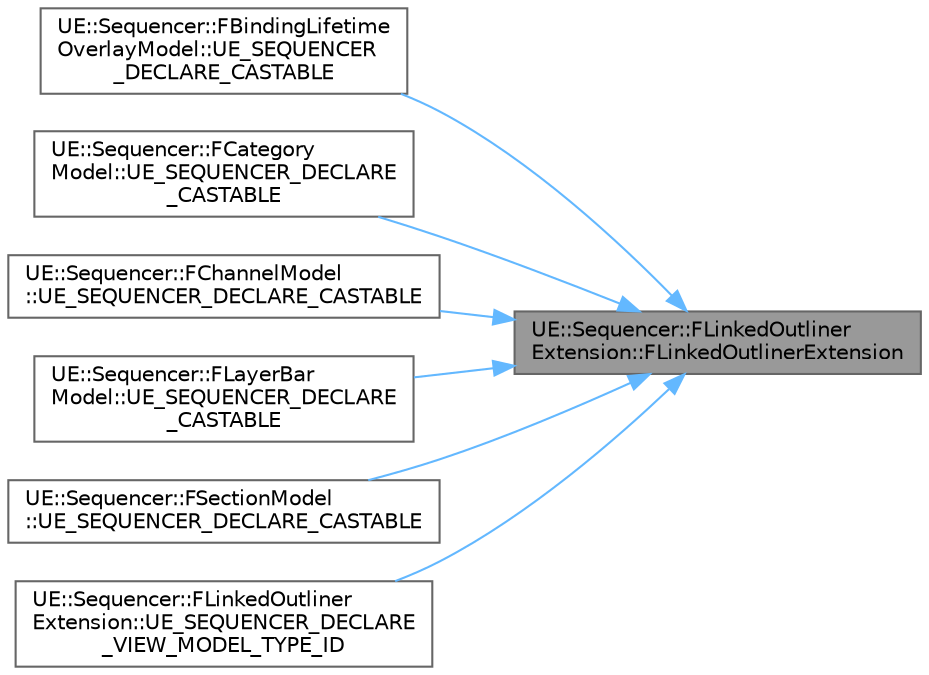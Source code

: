 digraph "UE::Sequencer::FLinkedOutlinerExtension::FLinkedOutlinerExtension"
{
 // INTERACTIVE_SVG=YES
 // LATEX_PDF_SIZE
  bgcolor="transparent";
  edge [fontname=Helvetica,fontsize=10,labelfontname=Helvetica,labelfontsize=10];
  node [fontname=Helvetica,fontsize=10,shape=box,height=0.2,width=0.4];
  rankdir="RL";
  Node1 [id="Node000001",label="UE::Sequencer::FLinkedOutliner\lExtension::FLinkedOutlinerExtension",height=0.2,width=0.4,color="gray40", fillcolor="grey60", style="filled", fontcolor="black",tooltip=" "];
  Node1 -> Node2 [id="edge1_Node000001_Node000002",dir="back",color="steelblue1",style="solid",tooltip=" "];
  Node2 [id="Node000002",label="UE::Sequencer::FBindingLifetime\lOverlayModel::UE_SEQUENCER\l_DECLARE_CASTABLE",height=0.2,width=0.4,color="grey40", fillcolor="white", style="filled",URL="$d6/de1/classUE_1_1Sequencer_1_1FBindingLifetimeOverlayModel.html#a14ff78db9df9187fc28ed0c5e01d999d",tooltip=" "];
  Node1 -> Node3 [id="edge2_Node000001_Node000003",dir="back",color="steelblue1",style="solid",tooltip=" "];
  Node3 [id="Node000003",label="UE::Sequencer::FCategory\lModel::UE_SEQUENCER_DECLARE\l_CASTABLE",height=0.2,width=0.4,color="grey40", fillcolor="white", style="filled",URL="$d8/d28/classUE_1_1Sequencer_1_1FCategoryModel.html#af1594855335c445dd0a06fbf74072bea",tooltip=" "];
  Node1 -> Node4 [id="edge3_Node000001_Node000004",dir="back",color="steelblue1",style="solid",tooltip=" "];
  Node4 [id="Node000004",label="UE::Sequencer::FChannelModel\l::UE_SEQUENCER_DECLARE_CASTABLE",height=0.2,width=0.4,color="grey40", fillcolor="white", style="filled",URL="$dc/dfd/classUE_1_1Sequencer_1_1FChannelModel.html#ab2ab62035af264257d33c98f019dbfdd",tooltip=" "];
  Node1 -> Node5 [id="edge4_Node000001_Node000005",dir="back",color="steelblue1",style="solid",tooltip=" "];
  Node5 [id="Node000005",label="UE::Sequencer::FLayerBar\lModel::UE_SEQUENCER_DECLARE\l_CASTABLE",height=0.2,width=0.4,color="grey40", fillcolor="white", style="filled",URL="$df/d27/classUE_1_1Sequencer_1_1FLayerBarModel.html#aad5c9bbe916c3f8b5d9264abe08ce006",tooltip=" "];
  Node1 -> Node6 [id="edge5_Node000001_Node000006",dir="back",color="steelblue1",style="solid",tooltip=" "];
  Node6 [id="Node000006",label="UE::Sequencer::FSectionModel\l::UE_SEQUENCER_DECLARE_CASTABLE",height=0.2,width=0.4,color="grey40", fillcolor="white", style="filled",URL="$de/d49/classUE_1_1Sequencer_1_1FSectionModel.html#a7620e4d5b78f55425a86b23bb6ed7e9d",tooltip=" "];
  Node1 -> Node7 [id="edge6_Node000001_Node000007",dir="back",color="steelblue1",style="solid",tooltip=" "];
  Node7 [id="Node000007",label="UE::Sequencer::FLinkedOutliner\lExtension::UE_SEQUENCER_DECLARE\l_VIEW_MODEL_TYPE_ID",height=0.2,width=0.4,color="grey40", fillcolor="white", style="filled",URL="$d6/d12/classUE_1_1Sequencer_1_1FLinkedOutlinerExtension.html#a35b76964a11d4e1fa6315ed17c253d69",tooltip=" "];
}
